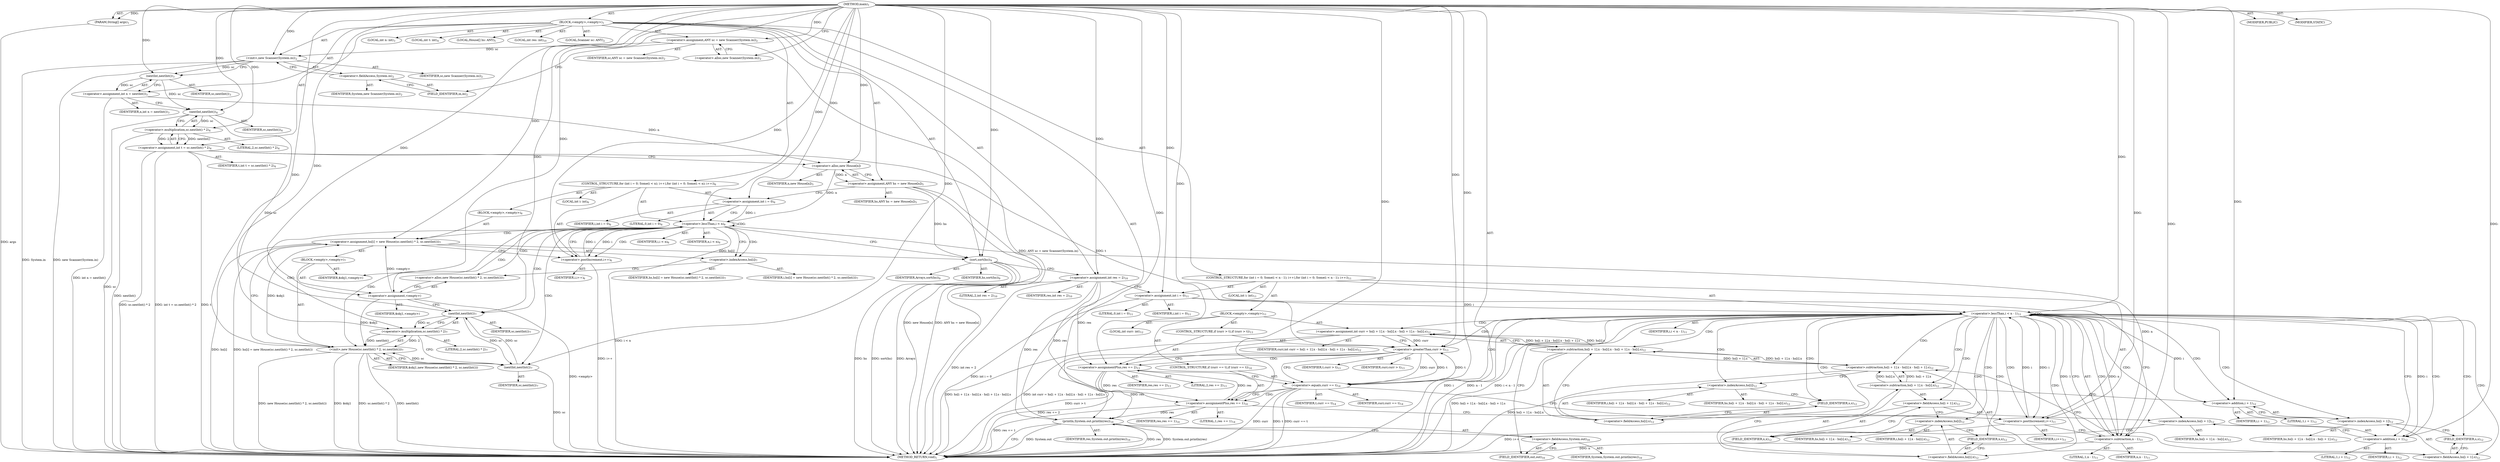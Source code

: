 digraph "main" {  
"19" [label = <(METHOD,main)<SUB>1</SUB>> ]
"20" [label = <(PARAM,String[] args)<SUB>1</SUB>> ]
"21" [label = <(BLOCK,&lt;empty&gt;,&lt;empty&gt;)<SUB>1</SUB>> ]
"4" [label = <(LOCAL,Scanner sc: ANY)<SUB>2</SUB>> ]
"22" [label = <(&lt;operator&gt;.assignment,ANY sc = new Scanner(System.in))<SUB>2</SUB>> ]
"23" [label = <(IDENTIFIER,sc,ANY sc = new Scanner(System.in))<SUB>2</SUB>> ]
"24" [label = <(&lt;operator&gt;.alloc,new Scanner(System.in))<SUB>2</SUB>> ]
"25" [label = <(&lt;init&gt;,new Scanner(System.in))<SUB>2</SUB>> ]
"3" [label = <(IDENTIFIER,sc,new Scanner(System.in))<SUB>2</SUB>> ]
"26" [label = <(&lt;operator&gt;.fieldAccess,System.in)<SUB>2</SUB>> ]
"27" [label = <(IDENTIFIER,System,new Scanner(System.in))<SUB>2</SUB>> ]
"28" [label = <(FIELD_IDENTIFIER,in,in)<SUB>2</SUB>> ]
"29" [label = <(LOCAL,int n: int)<SUB>3</SUB>> ]
"30" [label = <(&lt;operator&gt;.assignment,int n = nextInt())<SUB>3</SUB>> ]
"31" [label = <(IDENTIFIER,n,int n = nextInt())<SUB>3</SUB>> ]
"32" [label = <(nextInt,nextInt())<SUB>3</SUB>> ]
"33" [label = <(IDENTIFIER,sc,nextInt())<SUB>3</SUB>> ]
"34" [label = <(LOCAL,int t: int)<SUB>4</SUB>> ]
"35" [label = <(&lt;operator&gt;.assignment,int t = sc.nextInt() * 2)<SUB>4</SUB>> ]
"36" [label = <(IDENTIFIER,t,int t = sc.nextInt() * 2)<SUB>4</SUB>> ]
"37" [label = <(&lt;operator&gt;.multiplication,sc.nextInt() * 2)<SUB>4</SUB>> ]
"38" [label = <(nextInt,nextInt())<SUB>4</SUB>> ]
"39" [label = <(IDENTIFIER,sc,nextInt())<SUB>4</SUB>> ]
"40" [label = <(LITERAL,2,sc.nextInt() * 2)<SUB>4</SUB>> ]
"41" [label = <(LOCAL,House[] hs: ANY)<SUB>5</SUB>> ]
"42" [label = <(&lt;operator&gt;.assignment,ANY hs = new House[n])<SUB>5</SUB>> ]
"43" [label = <(IDENTIFIER,hs,ANY hs = new House[n])<SUB>5</SUB>> ]
"44" [label = <(&lt;operator&gt;.alloc,new House[n])> ]
"45" [label = <(IDENTIFIER,n,new House[n])<SUB>5</SUB>> ]
"46" [label = <(CONTROL_STRUCTURE,for (int i = 0; Some(i &lt; n); i++),for (int i = 0; Some(i &lt; n); i++))<SUB>6</SUB>> ]
"47" [label = <(LOCAL,int i: int)<SUB>6</SUB>> ]
"48" [label = <(&lt;operator&gt;.assignment,int i = 0)<SUB>6</SUB>> ]
"49" [label = <(IDENTIFIER,i,int i = 0)<SUB>6</SUB>> ]
"50" [label = <(LITERAL,0,int i = 0)<SUB>6</SUB>> ]
"51" [label = <(&lt;operator&gt;.lessThan,i &lt; n)<SUB>6</SUB>> ]
"52" [label = <(IDENTIFIER,i,i &lt; n)<SUB>6</SUB>> ]
"53" [label = <(IDENTIFIER,n,i &lt; n)<SUB>6</SUB>> ]
"54" [label = <(&lt;operator&gt;.postIncrement,i++)<SUB>6</SUB>> ]
"55" [label = <(IDENTIFIER,i,i++)<SUB>6</SUB>> ]
"56" [label = <(BLOCK,&lt;empty&gt;,&lt;empty&gt;)<SUB>6</SUB>> ]
"57" [label = <(&lt;operator&gt;.assignment,hs[i] = new House(sc.nextInt() * 2, sc.nextInt()))<SUB>7</SUB>> ]
"58" [label = <(&lt;operator&gt;.indexAccess,hs[i])<SUB>7</SUB>> ]
"59" [label = <(IDENTIFIER,hs,hs[i] = new House(sc.nextInt() * 2, sc.nextInt()))<SUB>7</SUB>> ]
"60" [label = <(IDENTIFIER,i,hs[i] = new House(sc.nextInt() * 2, sc.nextInt()))<SUB>7</SUB>> ]
"61" [label = <(BLOCK,&lt;empty&gt;,&lt;empty&gt;)<SUB>7</SUB>> ]
"62" [label = <(&lt;operator&gt;.assignment,&lt;empty&gt;)> ]
"63" [label = <(IDENTIFIER,$obj1,&lt;empty&gt;)> ]
"64" [label = <(&lt;operator&gt;.alloc,new House(sc.nextInt() * 2, sc.nextInt()))<SUB>7</SUB>> ]
"65" [label = <(&lt;init&gt;,new House(sc.nextInt() * 2, sc.nextInt()))<SUB>7</SUB>> ]
"66" [label = <(IDENTIFIER,$obj1,new House(sc.nextInt() * 2, sc.nextInt()))> ]
"67" [label = <(&lt;operator&gt;.multiplication,sc.nextInt() * 2)<SUB>7</SUB>> ]
"68" [label = <(nextInt,nextInt())<SUB>7</SUB>> ]
"69" [label = <(IDENTIFIER,sc,nextInt())<SUB>7</SUB>> ]
"70" [label = <(LITERAL,2,sc.nextInt() * 2)<SUB>7</SUB>> ]
"71" [label = <(nextInt,nextInt())<SUB>7</SUB>> ]
"72" [label = <(IDENTIFIER,sc,nextInt())<SUB>7</SUB>> ]
"73" [label = <(IDENTIFIER,$obj1,&lt;empty&gt;)> ]
"74" [label = <(sort,sort(hs))<SUB>9</SUB>> ]
"75" [label = <(IDENTIFIER,Arrays,sort(hs))<SUB>9</SUB>> ]
"76" [label = <(IDENTIFIER,hs,sort(hs))<SUB>9</SUB>> ]
"77" [label = <(LOCAL,int res: int)<SUB>10</SUB>> ]
"78" [label = <(&lt;operator&gt;.assignment,int res = 2)<SUB>10</SUB>> ]
"79" [label = <(IDENTIFIER,res,int res = 2)<SUB>10</SUB>> ]
"80" [label = <(LITERAL,2,int res = 2)<SUB>10</SUB>> ]
"81" [label = <(CONTROL_STRUCTURE,for (int i = 0; Some(i &lt; n - 1); i++),for (int i = 0; Some(i &lt; n - 1); i++))<SUB>11</SUB>> ]
"82" [label = <(LOCAL,int i: int)<SUB>11</SUB>> ]
"83" [label = <(&lt;operator&gt;.assignment,int i = 0)<SUB>11</SUB>> ]
"84" [label = <(IDENTIFIER,i,int i = 0)<SUB>11</SUB>> ]
"85" [label = <(LITERAL,0,int i = 0)<SUB>11</SUB>> ]
"86" [label = <(&lt;operator&gt;.lessThan,i &lt; n - 1)<SUB>11</SUB>> ]
"87" [label = <(IDENTIFIER,i,i &lt; n - 1)<SUB>11</SUB>> ]
"88" [label = <(&lt;operator&gt;.subtraction,n - 1)<SUB>11</SUB>> ]
"89" [label = <(IDENTIFIER,n,n - 1)<SUB>11</SUB>> ]
"90" [label = <(LITERAL,1,n - 1)<SUB>11</SUB>> ]
"91" [label = <(&lt;operator&gt;.postIncrement,i++)<SUB>11</SUB>> ]
"92" [label = <(IDENTIFIER,i,i++)<SUB>11</SUB>> ]
"93" [label = <(BLOCK,&lt;empty&gt;,&lt;empty&gt;)<SUB>11</SUB>> ]
"94" [label = <(LOCAL,int curr: int)<SUB>12</SUB>> ]
"95" [label = <(&lt;operator&gt;.assignment,int curr = hs[i + 1].x - hs[i].x - hs[i + 1].s - hs[i].s)<SUB>12</SUB>> ]
"96" [label = <(IDENTIFIER,curr,int curr = hs[i + 1].x - hs[i].x - hs[i + 1].s - hs[i].s)<SUB>12</SUB>> ]
"97" [label = <(&lt;operator&gt;.subtraction,hs[i + 1].x - hs[i].x - hs[i + 1].s - hs[i].s)<SUB>12</SUB>> ]
"98" [label = <(&lt;operator&gt;.subtraction,hs[i + 1].x - hs[i].x - hs[i + 1].s)<SUB>12</SUB>> ]
"99" [label = <(&lt;operator&gt;.subtraction,hs[i + 1].x - hs[i].x)<SUB>12</SUB>> ]
"100" [label = <(&lt;operator&gt;.fieldAccess,hs[i + 1].x)<SUB>12</SUB>> ]
"101" [label = <(&lt;operator&gt;.indexAccess,hs[i + 1])<SUB>12</SUB>> ]
"102" [label = <(IDENTIFIER,hs,hs[i + 1].x - hs[i].x)<SUB>12</SUB>> ]
"103" [label = <(&lt;operator&gt;.addition,i + 1)<SUB>12</SUB>> ]
"104" [label = <(IDENTIFIER,i,i + 1)<SUB>12</SUB>> ]
"105" [label = <(LITERAL,1,i + 1)<SUB>12</SUB>> ]
"106" [label = <(FIELD_IDENTIFIER,x,x)<SUB>12</SUB>> ]
"107" [label = <(&lt;operator&gt;.fieldAccess,hs[i].x)<SUB>12</SUB>> ]
"108" [label = <(&lt;operator&gt;.indexAccess,hs[i])<SUB>12</SUB>> ]
"109" [label = <(IDENTIFIER,hs,hs[i + 1].x - hs[i].x)<SUB>12</SUB>> ]
"110" [label = <(IDENTIFIER,i,hs[i + 1].x - hs[i].x)<SUB>12</SUB>> ]
"111" [label = <(FIELD_IDENTIFIER,x,x)<SUB>12</SUB>> ]
"112" [label = <(&lt;operator&gt;.fieldAccess,hs[i + 1].s)<SUB>12</SUB>> ]
"113" [label = <(&lt;operator&gt;.indexAccess,hs[i + 1])<SUB>12</SUB>> ]
"114" [label = <(IDENTIFIER,hs,hs[i + 1].x - hs[i].x - hs[i + 1].s)<SUB>12</SUB>> ]
"115" [label = <(&lt;operator&gt;.addition,i + 1)<SUB>12</SUB>> ]
"116" [label = <(IDENTIFIER,i,i + 1)<SUB>12</SUB>> ]
"117" [label = <(LITERAL,1,i + 1)<SUB>12</SUB>> ]
"118" [label = <(FIELD_IDENTIFIER,s,s)<SUB>12</SUB>> ]
"119" [label = <(&lt;operator&gt;.fieldAccess,hs[i].s)<SUB>12</SUB>> ]
"120" [label = <(&lt;operator&gt;.indexAccess,hs[i])<SUB>12</SUB>> ]
"121" [label = <(IDENTIFIER,hs,hs[i + 1].x - hs[i].x - hs[i + 1].s - hs[i].s)<SUB>12</SUB>> ]
"122" [label = <(IDENTIFIER,i,hs[i + 1].x - hs[i].x - hs[i + 1].s - hs[i].s)<SUB>12</SUB>> ]
"123" [label = <(FIELD_IDENTIFIER,s,s)<SUB>12</SUB>> ]
"124" [label = <(CONTROL_STRUCTURE,if (curr &gt; t),if (curr &gt; t))<SUB>13</SUB>> ]
"125" [label = <(&lt;operator&gt;.greaterThan,curr &gt; t)<SUB>13</SUB>> ]
"126" [label = <(IDENTIFIER,curr,curr &gt; t)<SUB>13</SUB>> ]
"127" [label = <(IDENTIFIER,t,curr &gt; t)<SUB>13</SUB>> ]
"128" [label = <(&lt;operator&gt;.assignmentPlus,res += 2)<SUB>13</SUB>> ]
"129" [label = <(IDENTIFIER,res,res += 2)<SUB>13</SUB>> ]
"130" [label = <(LITERAL,2,res += 2)<SUB>13</SUB>> ]
"131" [label = <(CONTROL_STRUCTURE,if (curr == t),if (curr == t))<SUB>14</SUB>> ]
"132" [label = <(&lt;operator&gt;.equals,curr == t)<SUB>14</SUB>> ]
"133" [label = <(IDENTIFIER,curr,curr == t)<SUB>14</SUB>> ]
"134" [label = <(IDENTIFIER,t,curr == t)<SUB>14</SUB>> ]
"135" [label = <(&lt;operator&gt;.assignmentPlus,res += 1)<SUB>14</SUB>> ]
"136" [label = <(IDENTIFIER,res,res += 1)<SUB>14</SUB>> ]
"137" [label = <(LITERAL,1,res += 1)<SUB>14</SUB>> ]
"138" [label = <(println,System.out.println(res))<SUB>16</SUB>> ]
"139" [label = <(&lt;operator&gt;.fieldAccess,System.out)<SUB>16</SUB>> ]
"140" [label = <(IDENTIFIER,System,System.out.println(res))<SUB>16</SUB>> ]
"141" [label = <(FIELD_IDENTIFIER,out,out)<SUB>16</SUB>> ]
"142" [label = <(IDENTIFIER,res,System.out.println(res))<SUB>16</SUB>> ]
"143" [label = <(MODIFIER,PUBLIC)> ]
"144" [label = <(MODIFIER,STATIC)> ]
"145" [label = <(METHOD_RETURN,void)<SUB>1</SUB>> ]
  "19" -> "20"  [ label = "AST: "] 
  "19" -> "21"  [ label = "AST: "] 
  "19" -> "143"  [ label = "AST: "] 
  "19" -> "144"  [ label = "AST: "] 
  "19" -> "145"  [ label = "AST: "] 
  "21" -> "4"  [ label = "AST: "] 
  "21" -> "22"  [ label = "AST: "] 
  "21" -> "25"  [ label = "AST: "] 
  "21" -> "29"  [ label = "AST: "] 
  "21" -> "30"  [ label = "AST: "] 
  "21" -> "34"  [ label = "AST: "] 
  "21" -> "35"  [ label = "AST: "] 
  "21" -> "41"  [ label = "AST: "] 
  "21" -> "42"  [ label = "AST: "] 
  "21" -> "46"  [ label = "AST: "] 
  "21" -> "74"  [ label = "AST: "] 
  "21" -> "77"  [ label = "AST: "] 
  "21" -> "78"  [ label = "AST: "] 
  "21" -> "81"  [ label = "AST: "] 
  "21" -> "138"  [ label = "AST: "] 
  "22" -> "23"  [ label = "AST: "] 
  "22" -> "24"  [ label = "AST: "] 
  "25" -> "3"  [ label = "AST: "] 
  "25" -> "26"  [ label = "AST: "] 
  "26" -> "27"  [ label = "AST: "] 
  "26" -> "28"  [ label = "AST: "] 
  "30" -> "31"  [ label = "AST: "] 
  "30" -> "32"  [ label = "AST: "] 
  "32" -> "33"  [ label = "AST: "] 
  "35" -> "36"  [ label = "AST: "] 
  "35" -> "37"  [ label = "AST: "] 
  "37" -> "38"  [ label = "AST: "] 
  "37" -> "40"  [ label = "AST: "] 
  "38" -> "39"  [ label = "AST: "] 
  "42" -> "43"  [ label = "AST: "] 
  "42" -> "44"  [ label = "AST: "] 
  "44" -> "45"  [ label = "AST: "] 
  "46" -> "47"  [ label = "AST: "] 
  "46" -> "48"  [ label = "AST: "] 
  "46" -> "51"  [ label = "AST: "] 
  "46" -> "54"  [ label = "AST: "] 
  "46" -> "56"  [ label = "AST: "] 
  "48" -> "49"  [ label = "AST: "] 
  "48" -> "50"  [ label = "AST: "] 
  "51" -> "52"  [ label = "AST: "] 
  "51" -> "53"  [ label = "AST: "] 
  "54" -> "55"  [ label = "AST: "] 
  "56" -> "57"  [ label = "AST: "] 
  "57" -> "58"  [ label = "AST: "] 
  "57" -> "61"  [ label = "AST: "] 
  "58" -> "59"  [ label = "AST: "] 
  "58" -> "60"  [ label = "AST: "] 
  "61" -> "62"  [ label = "AST: "] 
  "61" -> "65"  [ label = "AST: "] 
  "61" -> "73"  [ label = "AST: "] 
  "62" -> "63"  [ label = "AST: "] 
  "62" -> "64"  [ label = "AST: "] 
  "65" -> "66"  [ label = "AST: "] 
  "65" -> "67"  [ label = "AST: "] 
  "65" -> "71"  [ label = "AST: "] 
  "67" -> "68"  [ label = "AST: "] 
  "67" -> "70"  [ label = "AST: "] 
  "68" -> "69"  [ label = "AST: "] 
  "71" -> "72"  [ label = "AST: "] 
  "74" -> "75"  [ label = "AST: "] 
  "74" -> "76"  [ label = "AST: "] 
  "78" -> "79"  [ label = "AST: "] 
  "78" -> "80"  [ label = "AST: "] 
  "81" -> "82"  [ label = "AST: "] 
  "81" -> "83"  [ label = "AST: "] 
  "81" -> "86"  [ label = "AST: "] 
  "81" -> "91"  [ label = "AST: "] 
  "81" -> "93"  [ label = "AST: "] 
  "83" -> "84"  [ label = "AST: "] 
  "83" -> "85"  [ label = "AST: "] 
  "86" -> "87"  [ label = "AST: "] 
  "86" -> "88"  [ label = "AST: "] 
  "88" -> "89"  [ label = "AST: "] 
  "88" -> "90"  [ label = "AST: "] 
  "91" -> "92"  [ label = "AST: "] 
  "93" -> "94"  [ label = "AST: "] 
  "93" -> "95"  [ label = "AST: "] 
  "93" -> "124"  [ label = "AST: "] 
  "93" -> "131"  [ label = "AST: "] 
  "95" -> "96"  [ label = "AST: "] 
  "95" -> "97"  [ label = "AST: "] 
  "97" -> "98"  [ label = "AST: "] 
  "97" -> "119"  [ label = "AST: "] 
  "98" -> "99"  [ label = "AST: "] 
  "98" -> "112"  [ label = "AST: "] 
  "99" -> "100"  [ label = "AST: "] 
  "99" -> "107"  [ label = "AST: "] 
  "100" -> "101"  [ label = "AST: "] 
  "100" -> "106"  [ label = "AST: "] 
  "101" -> "102"  [ label = "AST: "] 
  "101" -> "103"  [ label = "AST: "] 
  "103" -> "104"  [ label = "AST: "] 
  "103" -> "105"  [ label = "AST: "] 
  "107" -> "108"  [ label = "AST: "] 
  "107" -> "111"  [ label = "AST: "] 
  "108" -> "109"  [ label = "AST: "] 
  "108" -> "110"  [ label = "AST: "] 
  "112" -> "113"  [ label = "AST: "] 
  "112" -> "118"  [ label = "AST: "] 
  "113" -> "114"  [ label = "AST: "] 
  "113" -> "115"  [ label = "AST: "] 
  "115" -> "116"  [ label = "AST: "] 
  "115" -> "117"  [ label = "AST: "] 
  "119" -> "120"  [ label = "AST: "] 
  "119" -> "123"  [ label = "AST: "] 
  "120" -> "121"  [ label = "AST: "] 
  "120" -> "122"  [ label = "AST: "] 
  "124" -> "125"  [ label = "AST: "] 
  "124" -> "128"  [ label = "AST: "] 
  "125" -> "126"  [ label = "AST: "] 
  "125" -> "127"  [ label = "AST: "] 
  "128" -> "129"  [ label = "AST: "] 
  "128" -> "130"  [ label = "AST: "] 
  "131" -> "132"  [ label = "AST: "] 
  "131" -> "135"  [ label = "AST: "] 
  "132" -> "133"  [ label = "AST: "] 
  "132" -> "134"  [ label = "AST: "] 
  "135" -> "136"  [ label = "AST: "] 
  "135" -> "137"  [ label = "AST: "] 
  "138" -> "139"  [ label = "AST: "] 
  "138" -> "142"  [ label = "AST: "] 
  "139" -> "140"  [ label = "AST: "] 
  "139" -> "141"  [ label = "AST: "] 
  "22" -> "28"  [ label = "CFG: "] 
  "25" -> "32"  [ label = "CFG: "] 
  "30" -> "38"  [ label = "CFG: "] 
  "35" -> "44"  [ label = "CFG: "] 
  "42" -> "48"  [ label = "CFG: "] 
  "74" -> "78"  [ label = "CFG: "] 
  "78" -> "83"  [ label = "CFG: "] 
  "138" -> "145"  [ label = "CFG: "] 
  "24" -> "22"  [ label = "CFG: "] 
  "26" -> "25"  [ label = "CFG: "] 
  "32" -> "30"  [ label = "CFG: "] 
  "37" -> "35"  [ label = "CFG: "] 
  "44" -> "42"  [ label = "CFG: "] 
  "48" -> "51"  [ label = "CFG: "] 
  "51" -> "58"  [ label = "CFG: "] 
  "51" -> "74"  [ label = "CFG: "] 
  "54" -> "51"  [ label = "CFG: "] 
  "83" -> "88"  [ label = "CFG: "] 
  "86" -> "103"  [ label = "CFG: "] 
  "86" -> "141"  [ label = "CFG: "] 
  "91" -> "88"  [ label = "CFG: "] 
  "139" -> "138"  [ label = "CFG: "] 
  "28" -> "26"  [ label = "CFG: "] 
  "38" -> "37"  [ label = "CFG: "] 
  "57" -> "54"  [ label = "CFG: "] 
  "88" -> "86"  [ label = "CFG: "] 
  "95" -> "125"  [ label = "CFG: "] 
  "141" -> "139"  [ label = "CFG: "] 
  "58" -> "64"  [ label = "CFG: "] 
  "97" -> "95"  [ label = "CFG: "] 
  "125" -> "128"  [ label = "CFG: "] 
  "125" -> "132"  [ label = "CFG: "] 
  "128" -> "132"  [ label = "CFG: "] 
  "132" -> "135"  [ label = "CFG: "] 
  "132" -> "91"  [ label = "CFG: "] 
  "135" -> "91"  [ label = "CFG: "] 
  "62" -> "68"  [ label = "CFG: "] 
  "65" -> "57"  [ label = "CFG: "] 
  "98" -> "120"  [ label = "CFG: "] 
  "119" -> "97"  [ label = "CFG: "] 
  "64" -> "62"  [ label = "CFG: "] 
  "67" -> "71"  [ label = "CFG: "] 
  "71" -> "65"  [ label = "CFG: "] 
  "99" -> "115"  [ label = "CFG: "] 
  "112" -> "98"  [ label = "CFG: "] 
  "120" -> "123"  [ label = "CFG: "] 
  "123" -> "119"  [ label = "CFG: "] 
  "68" -> "67"  [ label = "CFG: "] 
  "100" -> "108"  [ label = "CFG: "] 
  "107" -> "99"  [ label = "CFG: "] 
  "113" -> "118"  [ label = "CFG: "] 
  "118" -> "112"  [ label = "CFG: "] 
  "101" -> "106"  [ label = "CFG: "] 
  "106" -> "100"  [ label = "CFG: "] 
  "108" -> "111"  [ label = "CFG: "] 
  "111" -> "107"  [ label = "CFG: "] 
  "115" -> "113"  [ label = "CFG: "] 
  "103" -> "101"  [ label = "CFG: "] 
  "19" -> "24"  [ label = "CFG: "] 
  "20" -> "145"  [ label = "DDG: args"] 
  "22" -> "145"  [ label = "DDG: ANY sc = new Scanner(System.in)"] 
  "25" -> "145"  [ label = "DDG: System.in"] 
  "25" -> "145"  [ label = "DDG: new Scanner(System.in)"] 
  "30" -> "145"  [ label = "DDG: int n = nextInt()"] 
  "35" -> "145"  [ label = "DDG: t"] 
  "38" -> "145"  [ label = "DDG: sc"] 
  "37" -> "145"  [ label = "DDG: nextInt()"] 
  "35" -> "145"  [ label = "DDG: sc.nextInt() * 2"] 
  "35" -> "145"  [ label = "DDG: int t = sc.nextInt() * 2"] 
  "42" -> "145"  [ label = "DDG: new House[n]"] 
  "42" -> "145"  [ label = "DDG: ANY hs = new House[n]"] 
  "51" -> "145"  [ label = "DDG: i &lt; n"] 
  "74" -> "145"  [ label = "DDG: hs"] 
  "74" -> "145"  [ label = "DDG: sort(hs)"] 
  "78" -> "145"  [ label = "DDG: int res = 2"] 
  "83" -> "145"  [ label = "DDG: int i = 0"] 
  "86" -> "145"  [ label = "DDG: i"] 
  "88" -> "145"  [ label = "DDG: n"] 
  "86" -> "145"  [ label = "DDG: n - 1"] 
  "86" -> "145"  [ label = "DDG: i &lt; n - 1"] 
  "138" -> "145"  [ label = "DDG: System.out"] 
  "138" -> "145"  [ label = "DDG: res"] 
  "138" -> "145"  [ label = "DDG: System.out.println(res)"] 
  "98" -> "145"  [ label = "DDG: hs[i + 1].x - hs[i].x"] 
  "97" -> "145"  [ label = "DDG: hs[i + 1].x - hs[i].x - hs[i + 1].s"] 
  "95" -> "145"  [ label = "DDG: hs[i + 1].x - hs[i].x - hs[i + 1].s - hs[i].s"] 
  "95" -> "145"  [ label = "DDG: int curr = hs[i + 1].x - hs[i].x - hs[i + 1].s - hs[i].s"] 
  "125" -> "145"  [ label = "DDG: curr &gt; t"] 
  "128" -> "145"  [ label = "DDG: res += 2"] 
  "132" -> "145"  [ label = "DDG: curr"] 
  "132" -> "145"  [ label = "DDG: t"] 
  "132" -> "145"  [ label = "DDG: curr == t"] 
  "135" -> "145"  [ label = "DDG: res += 1"] 
  "91" -> "145"  [ label = "DDG: i++"] 
  "57" -> "145"  [ label = "DDG: hs[i]"] 
  "62" -> "145"  [ label = "DDG: &lt;empty&gt;"] 
  "65" -> "145"  [ label = "DDG: $obj1"] 
  "65" -> "145"  [ label = "DDG: sc.nextInt() * 2"] 
  "71" -> "145"  [ label = "DDG: sc"] 
  "65" -> "145"  [ label = "DDG: nextInt()"] 
  "65" -> "145"  [ label = "DDG: new House(sc.nextInt() * 2, sc.nextInt())"] 
  "57" -> "145"  [ label = "DDG: hs[i] = new House(sc.nextInt() * 2, sc.nextInt())"] 
  "54" -> "145"  [ label = "DDG: i++"] 
  "74" -> "145"  [ label = "DDG: Arrays"] 
  "19" -> "20"  [ label = "DDG: "] 
  "19" -> "22"  [ label = "DDG: "] 
  "32" -> "30"  [ label = "DDG: sc"] 
  "37" -> "35"  [ label = "DDG: nextInt()"] 
  "37" -> "35"  [ label = "DDG: 2"] 
  "44" -> "42"  [ label = "DDG: n"] 
  "19" -> "78"  [ label = "DDG: "] 
  "22" -> "25"  [ label = "DDG: sc"] 
  "19" -> "25"  [ label = "DDG: "] 
  "19" -> "48"  [ label = "DDG: "] 
  "19" -> "74"  [ label = "DDG: "] 
  "42" -> "74"  [ label = "DDG: hs"] 
  "57" -> "74"  [ label = "DDG: hs[i]"] 
  "19" -> "83"  [ label = "DDG: "] 
  "78" -> "138"  [ label = "DDG: res"] 
  "128" -> "138"  [ label = "DDG: res"] 
  "135" -> "138"  [ label = "DDG: res"] 
  "19" -> "138"  [ label = "DDG: "] 
  "25" -> "32"  [ label = "DDG: sc"] 
  "19" -> "32"  [ label = "DDG: "] 
  "38" -> "37"  [ label = "DDG: sc"] 
  "19" -> "37"  [ label = "DDG: "] 
  "30" -> "44"  [ label = "DDG: n"] 
  "19" -> "44"  [ label = "DDG: "] 
  "48" -> "51"  [ label = "DDG: i"] 
  "54" -> "51"  [ label = "DDG: i"] 
  "19" -> "51"  [ label = "DDG: "] 
  "44" -> "51"  [ label = "DDG: n"] 
  "51" -> "54"  [ label = "DDG: i"] 
  "19" -> "54"  [ label = "DDG: "] 
  "62" -> "57"  [ label = "DDG: &lt;empty&gt;"] 
  "65" -> "57"  [ label = "DDG: $obj1"] 
  "19" -> "57"  [ label = "DDG: "] 
  "83" -> "86"  [ label = "DDG: i"] 
  "91" -> "86"  [ label = "DDG: i"] 
  "19" -> "86"  [ label = "DDG: "] 
  "88" -> "86"  [ label = "DDG: n"] 
  "88" -> "86"  [ label = "DDG: 1"] 
  "19" -> "91"  [ label = "DDG: "] 
  "86" -> "91"  [ label = "DDG: i"] 
  "97" -> "95"  [ label = "DDG: hs[i + 1].x - hs[i].x - hs[i + 1].s"] 
  "97" -> "95"  [ label = "DDG: hs[i].s"] 
  "32" -> "38"  [ label = "DDG: sc"] 
  "19" -> "38"  [ label = "DDG: "] 
  "51" -> "88"  [ label = "DDG: n"] 
  "19" -> "88"  [ label = "DDG: "] 
  "19" -> "128"  [ label = "DDG: "] 
  "19" -> "135"  [ label = "DDG: "] 
  "19" -> "62"  [ label = "DDG: "] 
  "19" -> "73"  [ label = "DDG: "] 
  "98" -> "97"  [ label = "DDG: hs[i + 1].x - hs[i].x"] 
  "98" -> "97"  [ label = "DDG: hs[i + 1].s"] 
  "95" -> "125"  [ label = "DDG: curr"] 
  "19" -> "125"  [ label = "DDG: "] 
  "35" -> "125"  [ label = "DDG: t"] 
  "132" -> "125"  [ label = "DDG: t"] 
  "78" -> "128"  [ label = "DDG: res"] 
  "135" -> "128"  [ label = "DDG: res"] 
  "125" -> "132"  [ label = "DDG: curr"] 
  "19" -> "132"  [ label = "DDG: "] 
  "125" -> "132"  [ label = "DDG: t"] 
  "78" -> "135"  [ label = "DDG: res"] 
  "128" -> "135"  [ label = "DDG: res"] 
  "62" -> "65"  [ label = "DDG: $obj1"] 
  "19" -> "65"  [ label = "DDG: "] 
  "67" -> "65"  [ label = "DDG: nextInt()"] 
  "67" -> "65"  [ label = "DDG: 2"] 
  "71" -> "65"  [ label = "DDG: sc"] 
  "99" -> "98"  [ label = "DDG: hs[i + 1].x"] 
  "99" -> "98"  [ label = "DDG: hs[i].x"] 
  "68" -> "67"  [ label = "DDG: sc"] 
  "19" -> "67"  [ label = "DDG: "] 
  "68" -> "71"  [ label = "DDG: sc"] 
  "19" -> "71"  [ label = "DDG: "] 
  "38" -> "68"  [ label = "DDG: sc"] 
  "71" -> "68"  [ label = "DDG: sc"] 
  "19" -> "68"  [ label = "DDG: "] 
  "19" -> "115"  [ label = "DDG: "] 
  "86" -> "115"  [ label = "DDG: i"] 
  "86" -> "103"  [ label = "DDG: i"] 
  "19" -> "103"  [ label = "DDG: "] 
  "51" -> "68"  [ label = "CDG: "] 
  "51" -> "64"  [ label = "CDG: "] 
  "51" -> "51"  [ label = "CDG: "] 
  "51" -> "57"  [ label = "CDG: "] 
  "51" -> "67"  [ label = "CDG: "] 
  "51" -> "65"  [ label = "CDG: "] 
  "51" -> "54"  [ label = "CDG: "] 
  "51" -> "58"  [ label = "CDG: "] 
  "51" -> "71"  [ label = "CDG: "] 
  "51" -> "62"  [ label = "CDG: "] 
  "86" -> "107"  [ label = "CDG: "] 
  "86" -> "115"  [ label = "CDG: "] 
  "86" -> "98"  [ label = "CDG: "] 
  "86" -> "120"  [ label = "CDG: "] 
  "86" -> "113"  [ label = "CDG: "] 
  "86" -> "99"  [ label = "CDG: "] 
  "86" -> "103"  [ label = "CDG: "] 
  "86" -> "132"  [ label = "CDG: "] 
  "86" -> "119"  [ label = "CDG: "] 
  "86" -> "95"  [ label = "CDG: "] 
  "86" -> "123"  [ label = "CDG: "] 
  "86" -> "106"  [ label = "CDG: "] 
  "86" -> "97"  [ label = "CDG: "] 
  "86" -> "91"  [ label = "CDG: "] 
  "86" -> "112"  [ label = "CDG: "] 
  "86" -> "101"  [ label = "CDG: "] 
  "86" -> "118"  [ label = "CDG: "] 
  "86" -> "100"  [ label = "CDG: "] 
  "86" -> "88"  [ label = "CDG: "] 
  "86" -> "108"  [ label = "CDG: "] 
  "86" -> "125"  [ label = "CDG: "] 
  "86" -> "111"  [ label = "CDG: "] 
  "86" -> "86"  [ label = "CDG: "] 
  "125" -> "128"  [ label = "CDG: "] 
  "132" -> "135"  [ label = "CDG: "] 
}

